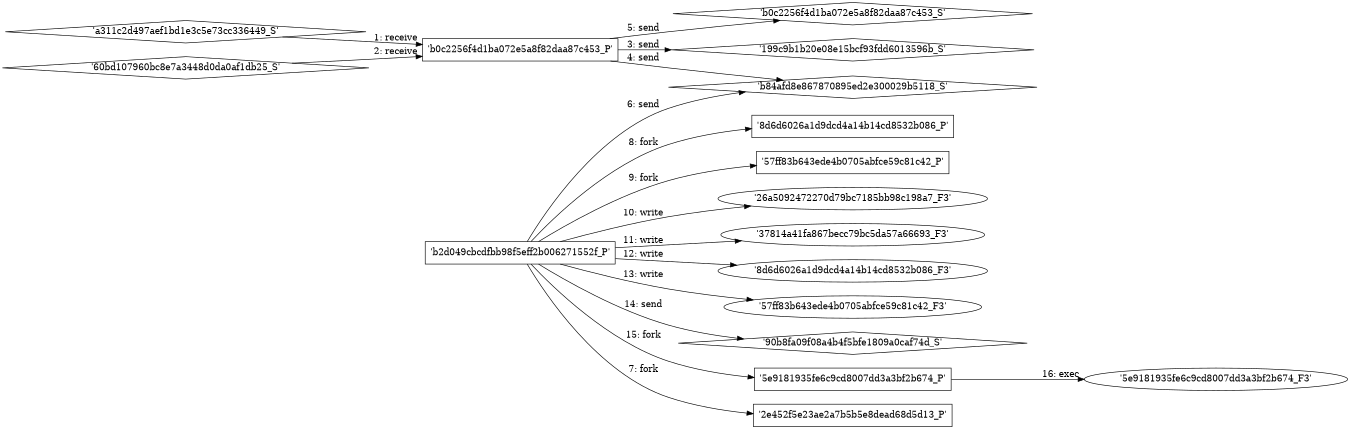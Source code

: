 digraph "D:\Learning\Paper\apt\基于CTI的攻击预警\Dataset\攻击图\ASGfromALLCTI\Threat Roundup for March 4 to March 11.dot" {
rankdir="LR"
size="9"
fixedsize="false"
splines="true"
nodesep=0.3
ranksep=0
fontsize=10
overlap="scalexy"
engine= "neato"
	"'b0c2256f4d1ba072e5a8f82daa87c453_P'" [node_type=Process shape=box]
	"'a311c2d497aef1bd1e3c5e73cc336449_S'" [node_type=Socket shape=diamond]
	"'a311c2d497aef1bd1e3c5e73cc336449_S'" -> "'b0c2256f4d1ba072e5a8f82daa87c453_P'" [label="1: receive"]
	"'b0c2256f4d1ba072e5a8f82daa87c453_P'" [node_type=Process shape=box]
	"'60bd107960bc8e7a3448d0da0af1db25_S'" [node_type=Socket shape=diamond]
	"'60bd107960bc8e7a3448d0da0af1db25_S'" -> "'b0c2256f4d1ba072e5a8f82daa87c453_P'" [label="2: receive"]
	"'199c9b1b20e08e15bcf93fdd6013596b_S'" [node_type=Socket shape=diamond]
	"'b0c2256f4d1ba072e5a8f82daa87c453_P'" [node_type=Process shape=box]
	"'b0c2256f4d1ba072e5a8f82daa87c453_P'" -> "'199c9b1b20e08e15bcf93fdd6013596b_S'" [label="3: send"]
	"'b84afd8e867870895ed2e300029b5118_S'" [node_type=Socket shape=diamond]
	"'b0c2256f4d1ba072e5a8f82daa87c453_P'" [node_type=Process shape=box]
	"'b0c2256f4d1ba072e5a8f82daa87c453_P'" -> "'b84afd8e867870895ed2e300029b5118_S'" [label="4: send"]
	"'b0c2256f4d1ba072e5a8f82daa87c453_S'" [node_type=Socket shape=diamond]
	"'b0c2256f4d1ba072e5a8f82daa87c453_P'" [node_type=Process shape=box]
	"'b0c2256f4d1ba072e5a8f82daa87c453_P'" -> "'b0c2256f4d1ba072e5a8f82daa87c453_S'" [label="5: send"]
	"'b84afd8e867870895ed2e300029b5118_S'" [node_type=Socket shape=diamond]
	"'b2d049cbcdfbb98f5eff2b006271552f_P'" [node_type=Process shape=box]
	"'b2d049cbcdfbb98f5eff2b006271552f_P'" -> "'b84afd8e867870895ed2e300029b5118_S'" [label="6: send"]
	"'b2d049cbcdfbb98f5eff2b006271552f_P'" [node_type=Process shape=box]
	"'2e452f5e23ae2a7b5b5e8dead68d5d13_P'" [node_type=Process shape=box]
	"'b2d049cbcdfbb98f5eff2b006271552f_P'" -> "'2e452f5e23ae2a7b5b5e8dead68d5d13_P'" [label="7: fork"]
	"'b2d049cbcdfbb98f5eff2b006271552f_P'" [node_type=Process shape=box]
	"'8d6d6026a1d9dcd4a14b14cd8532b086_P'" [node_type=Process shape=box]
	"'b2d049cbcdfbb98f5eff2b006271552f_P'" -> "'8d6d6026a1d9dcd4a14b14cd8532b086_P'" [label="8: fork"]
	"'b2d049cbcdfbb98f5eff2b006271552f_P'" [node_type=Process shape=box]
	"'57ff83b643ede4b0705abfce59c81c42_P'" [node_type=Process shape=box]
	"'b2d049cbcdfbb98f5eff2b006271552f_P'" -> "'57ff83b643ede4b0705abfce59c81c42_P'" [label="9: fork"]
	"'26a5092472270d79bc7185bb98c198a7_F3'" [node_type=file shape=ellipse]
	"'b2d049cbcdfbb98f5eff2b006271552f_P'" [node_type=Process shape=box]
	"'b2d049cbcdfbb98f5eff2b006271552f_P'" -> "'26a5092472270d79bc7185bb98c198a7_F3'" [label="10: write"]
	"'37814a41fa867becc79bc5da57a66693_F3'" [node_type=file shape=ellipse]
	"'b2d049cbcdfbb98f5eff2b006271552f_P'" [node_type=Process shape=box]
	"'b2d049cbcdfbb98f5eff2b006271552f_P'" -> "'37814a41fa867becc79bc5da57a66693_F3'" [label="11: write"]
	"'8d6d6026a1d9dcd4a14b14cd8532b086_F3'" [node_type=file shape=ellipse]
	"'b2d049cbcdfbb98f5eff2b006271552f_P'" [node_type=Process shape=box]
	"'b2d049cbcdfbb98f5eff2b006271552f_P'" -> "'8d6d6026a1d9dcd4a14b14cd8532b086_F3'" [label="12: write"]
	"'57ff83b643ede4b0705abfce59c81c42_F3'" [node_type=file shape=ellipse]
	"'b2d049cbcdfbb98f5eff2b006271552f_P'" [node_type=Process shape=box]
	"'b2d049cbcdfbb98f5eff2b006271552f_P'" -> "'57ff83b643ede4b0705abfce59c81c42_F3'" [label="13: write"]
	"'90b8fa09f08a4b4f5bfe1809a0caf74d_S'" [node_type=Socket shape=diamond]
	"'b2d049cbcdfbb98f5eff2b006271552f_P'" [node_type=Process shape=box]
	"'b2d049cbcdfbb98f5eff2b006271552f_P'" -> "'90b8fa09f08a4b4f5bfe1809a0caf74d_S'" [label="14: send"]
	"'b2d049cbcdfbb98f5eff2b006271552f_P'" [node_type=Process shape=box]
	"'5e9181935fe6c9cd8007dd3a3bf2b674_P'" [node_type=Process shape=box]
	"'b2d049cbcdfbb98f5eff2b006271552f_P'" -> "'5e9181935fe6c9cd8007dd3a3bf2b674_P'" [label="15: fork"]
	"'5e9181935fe6c9cd8007dd3a3bf2b674_P'" [node_type=Process shape=box]
	"'5e9181935fe6c9cd8007dd3a3bf2b674_F3'" [node_type=File shape=ellipse]
	"'5e9181935fe6c9cd8007dd3a3bf2b674_P'" -> "'5e9181935fe6c9cd8007dd3a3bf2b674_F3'" [label="16: exec"]
}
